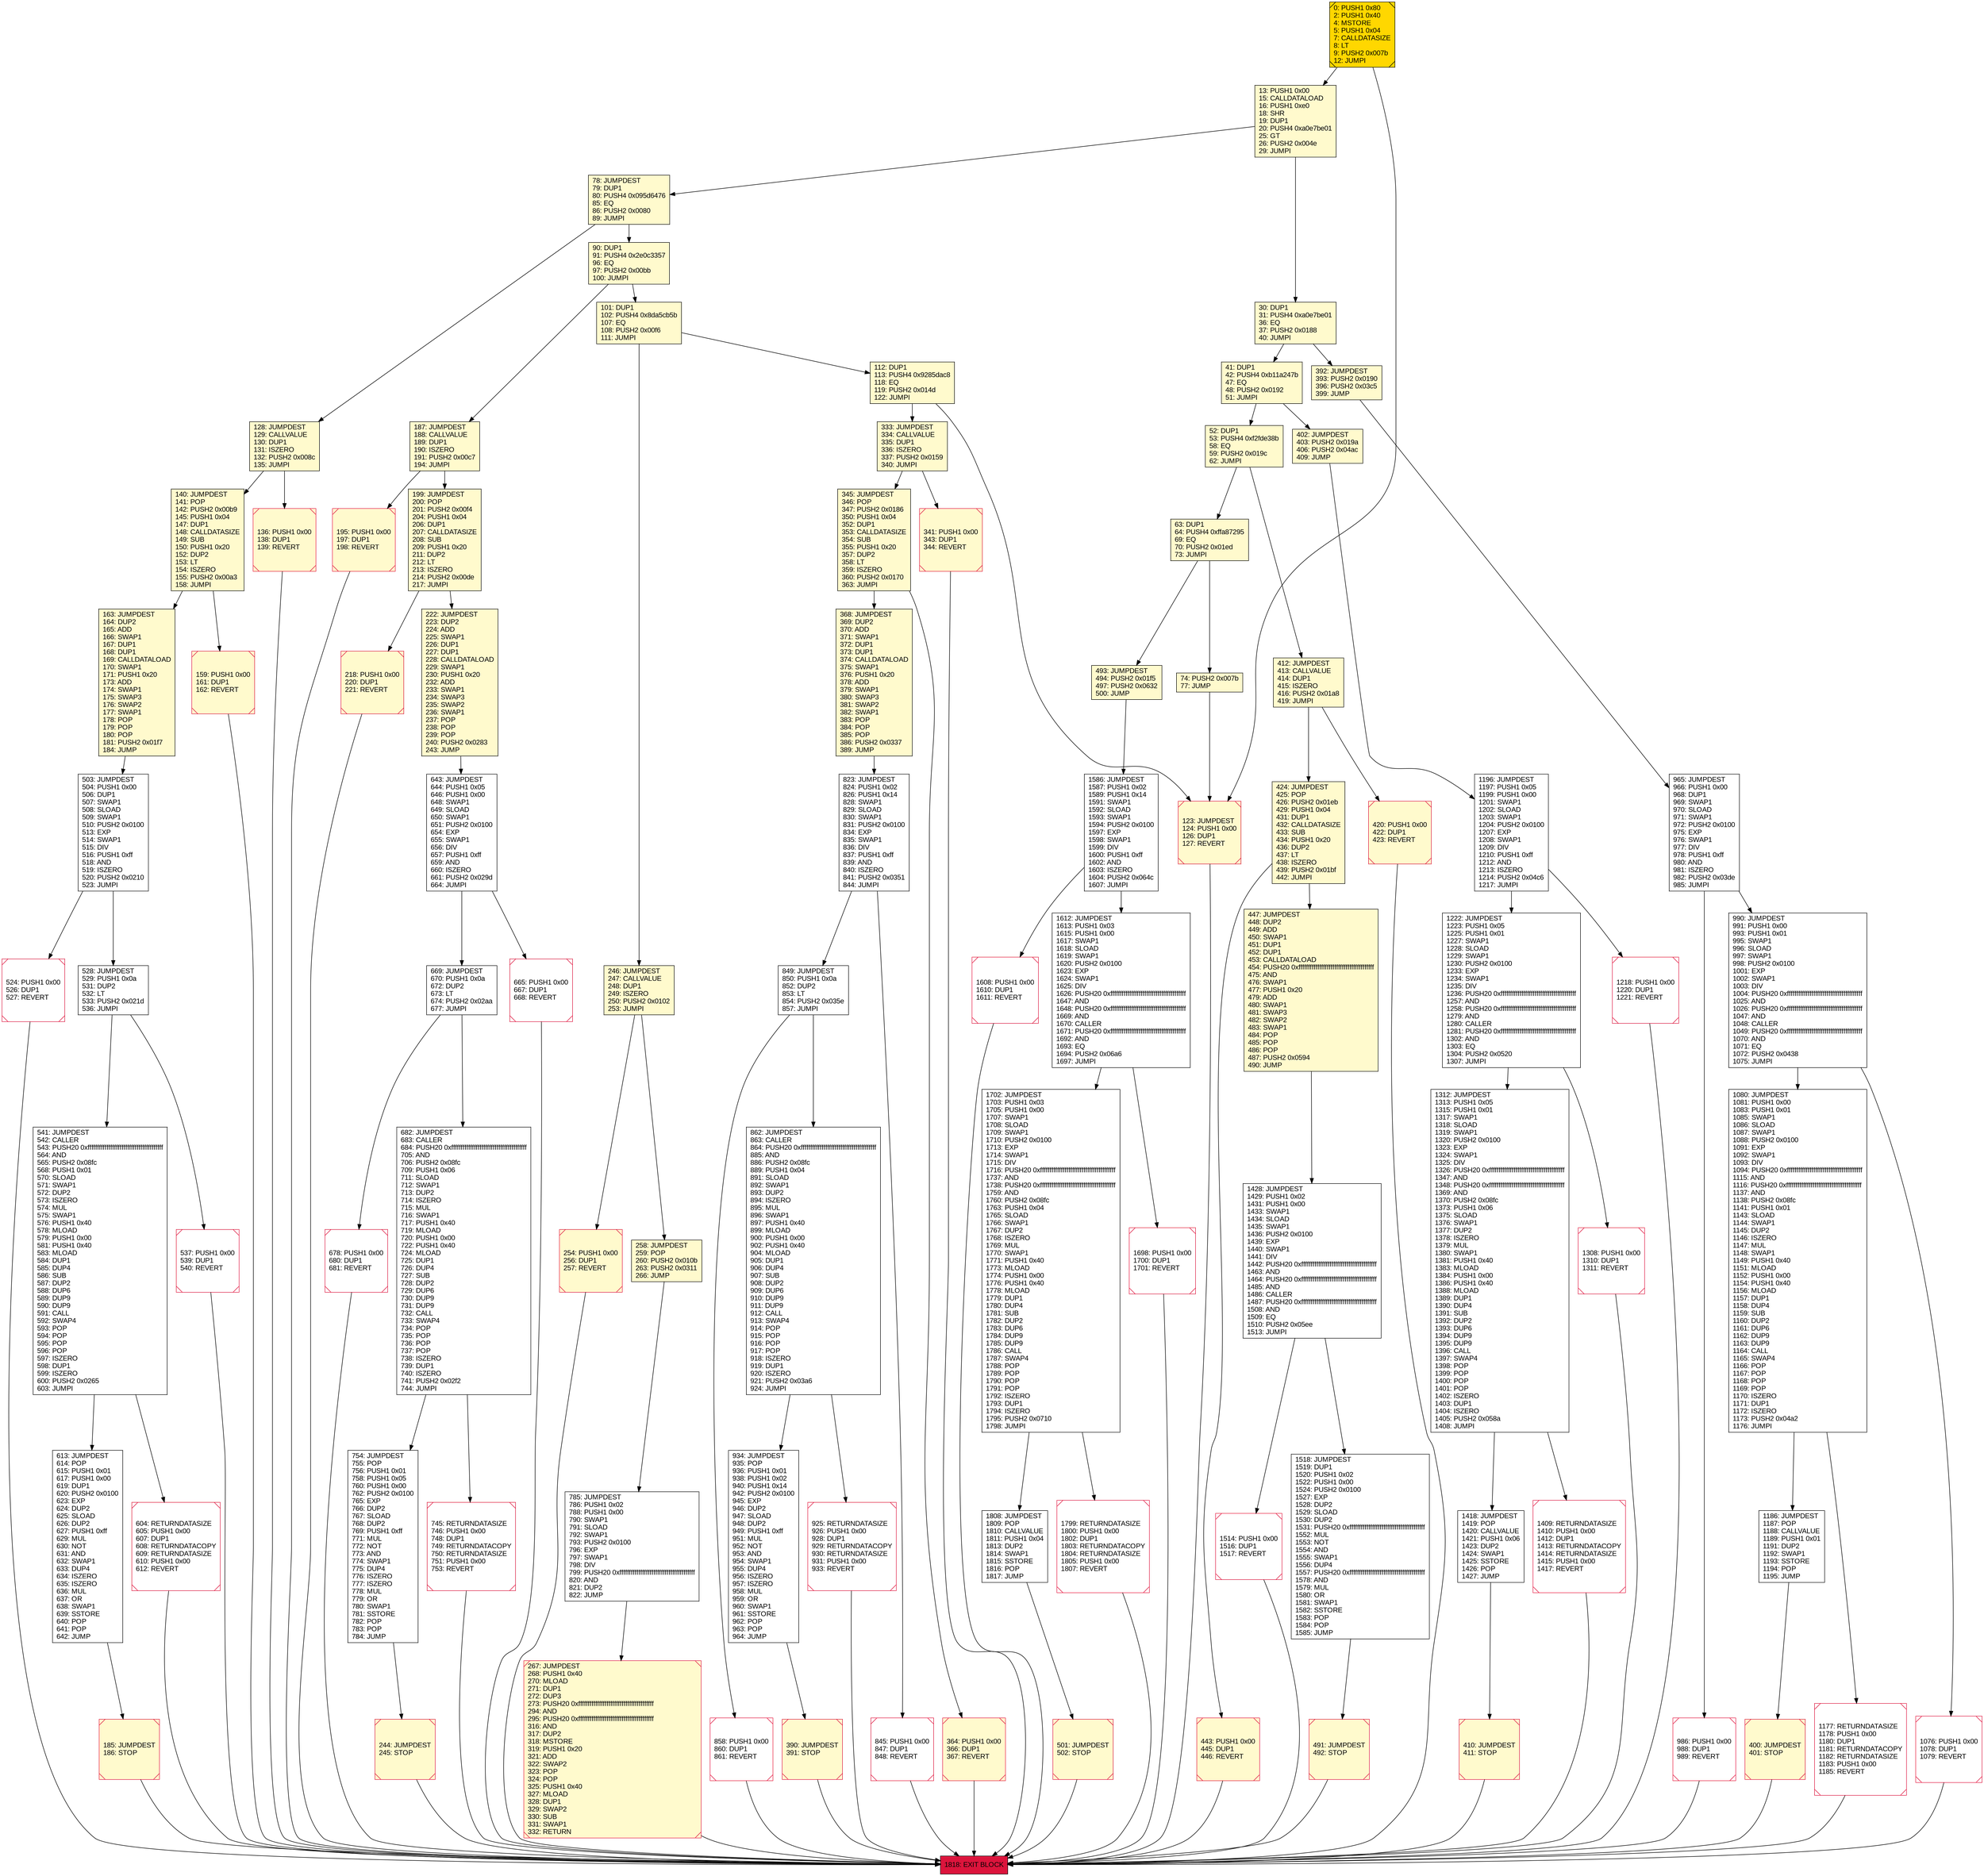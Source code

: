 digraph G {
bgcolor=transparent rankdir=UD;
node [shape=box style=filled color=black fillcolor=white fontname=arial fontcolor=black];
78 [label="78: JUMPDEST\l79: DUP1\l80: PUSH4 0x095d6476\l85: EQ\l86: PUSH2 0x0080\l89: JUMPI\l" fillcolor=lemonchiffon ];
1177 [label="1177: RETURNDATASIZE\l1178: PUSH1 0x00\l1180: DUP1\l1181: RETURNDATACOPY\l1182: RETURNDATASIZE\l1183: PUSH1 0x00\l1185: REVERT\l" shape=Msquare color=crimson ];
1698 [label="1698: PUSH1 0x00\l1700: DUP1\l1701: REVERT\l" shape=Msquare color=crimson ];
400 [label="400: JUMPDEST\l401: STOP\l" fillcolor=lemonchiffon shape=Msquare color=crimson ];
1222 [label="1222: JUMPDEST\l1223: PUSH1 0x05\l1225: PUSH1 0x01\l1227: SWAP1\l1228: SLOAD\l1229: SWAP1\l1230: PUSH2 0x0100\l1233: EXP\l1234: SWAP1\l1235: DIV\l1236: PUSH20 0xffffffffffffffffffffffffffffffffffffffff\l1257: AND\l1258: PUSH20 0xffffffffffffffffffffffffffffffffffffffff\l1279: AND\l1280: CALLER\l1281: PUSH20 0xffffffffffffffffffffffffffffffffffffffff\l1302: AND\l1303: EQ\l1304: PUSH2 0x0520\l1307: JUMPI\l" ];
420 [label="420: PUSH1 0x00\l422: DUP1\l423: REVERT\l" fillcolor=lemonchiffon shape=Msquare color=crimson ];
925 [label="925: RETURNDATASIZE\l926: PUSH1 0x00\l928: DUP1\l929: RETURNDATACOPY\l930: RETURNDATASIZE\l931: PUSH1 0x00\l933: REVERT\l" shape=Msquare color=crimson ];
678 [label="678: PUSH1 0x00\l680: DUP1\l681: REVERT\l" shape=Msquare color=crimson ];
754 [label="754: JUMPDEST\l755: POP\l756: PUSH1 0x01\l758: PUSH1 0x05\l760: PUSH1 0x00\l762: PUSH2 0x0100\l765: EXP\l766: DUP2\l767: SLOAD\l768: DUP2\l769: PUSH1 0xff\l771: MUL\l772: NOT\l773: AND\l774: SWAP1\l775: DUP4\l776: ISZERO\l777: ISZERO\l778: MUL\l779: OR\l780: SWAP1\l781: SSTORE\l782: POP\l783: POP\l784: JUMP\l" ];
990 [label="990: JUMPDEST\l991: PUSH1 0x00\l993: PUSH1 0x01\l995: SWAP1\l996: SLOAD\l997: SWAP1\l998: PUSH2 0x0100\l1001: EXP\l1002: SWAP1\l1003: DIV\l1004: PUSH20 0xffffffffffffffffffffffffffffffffffffffff\l1025: AND\l1026: PUSH20 0xffffffffffffffffffffffffffffffffffffffff\l1047: AND\l1048: CALLER\l1049: PUSH20 0xffffffffffffffffffffffffffffffffffffffff\l1070: AND\l1071: EQ\l1072: PUSH2 0x0438\l1075: JUMPI\l" ];
1612 [label="1612: JUMPDEST\l1613: PUSH1 0x03\l1615: PUSH1 0x00\l1617: SWAP1\l1618: SLOAD\l1619: SWAP1\l1620: PUSH2 0x0100\l1623: EXP\l1624: SWAP1\l1625: DIV\l1626: PUSH20 0xffffffffffffffffffffffffffffffffffffffff\l1647: AND\l1648: PUSH20 0xffffffffffffffffffffffffffffffffffffffff\l1669: AND\l1670: CALLER\l1671: PUSH20 0xffffffffffffffffffffffffffffffffffffffff\l1692: AND\l1693: EQ\l1694: PUSH2 0x06a6\l1697: JUMPI\l" ];
412 [label="412: JUMPDEST\l413: CALLVALUE\l414: DUP1\l415: ISZERO\l416: PUSH2 0x01a8\l419: JUMPI\l" fillcolor=lemonchiffon ];
1196 [label="1196: JUMPDEST\l1197: PUSH1 0x05\l1199: PUSH1 0x00\l1201: SWAP1\l1202: SLOAD\l1203: SWAP1\l1204: PUSH2 0x0100\l1207: EXP\l1208: SWAP1\l1209: DIV\l1210: PUSH1 0xff\l1212: AND\l1213: ISZERO\l1214: PUSH2 0x04c6\l1217: JUMPI\l" ];
410 [label="410: JUMPDEST\l411: STOP\l" fillcolor=lemonchiffon shape=Msquare color=crimson ];
1808 [label="1808: JUMPDEST\l1809: POP\l1810: CALLVALUE\l1811: PUSH1 0x04\l1813: DUP2\l1814: SWAP1\l1815: SSTORE\l1816: POP\l1817: JUMP\l" ];
222 [label="222: JUMPDEST\l223: DUP2\l224: ADD\l225: SWAP1\l226: DUP1\l227: DUP1\l228: CALLDATALOAD\l229: SWAP1\l230: PUSH1 0x20\l232: ADD\l233: SWAP1\l234: SWAP3\l235: SWAP2\l236: SWAP1\l237: POP\l238: POP\l239: POP\l240: PUSH2 0x0283\l243: JUMP\l" fillcolor=lemonchiffon ];
390 [label="390: JUMPDEST\l391: STOP\l" fillcolor=lemonchiffon shape=Msquare color=crimson ];
368 [label="368: JUMPDEST\l369: DUP2\l370: ADD\l371: SWAP1\l372: DUP1\l373: DUP1\l374: CALLDATALOAD\l375: SWAP1\l376: PUSH1 0x20\l378: ADD\l379: SWAP1\l380: SWAP3\l381: SWAP2\l382: SWAP1\l383: POP\l384: POP\l385: POP\l386: PUSH2 0x0337\l389: JUMP\l" fillcolor=lemonchiffon ];
0 [label="0: PUSH1 0x80\l2: PUSH1 0x40\l4: MSTORE\l5: PUSH1 0x04\l7: CALLDATASIZE\l8: LT\l9: PUSH2 0x007b\l12: JUMPI\l" fillcolor=lemonchiffon shape=Msquare fillcolor=gold ];
74 [label="74: PUSH2 0x007b\l77: JUMP\l" fillcolor=lemonchiffon ];
1076 [label="1076: PUSH1 0x00\l1078: DUP1\l1079: REVERT\l" shape=Msquare color=crimson ];
849 [label="849: JUMPDEST\l850: PUSH1 0x0a\l852: DUP2\l853: LT\l854: PUSH2 0x035e\l857: JUMPI\l" ];
1818 [label="1818: EXIT BLOCK\l" fillcolor=crimson ];
443 [label="443: PUSH1 0x00\l445: DUP1\l446: REVERT\l" fillcolor=lemonchiffon shape=Msquare color=crimson ];
1409 [label="1409: RETURNDATASIZE\l1410: PUSH1 0x00\l1412: DUP1\l1413: RETURNDATACOPY\l1414: RETURNDATASIZE\l1415: PUSH1 0x00\l1417: REVERT\l" shape=Msquare color=crimson ];
1799 [label="1799: RETURNDATASIZE\l1800: PUSH1 0x00\l1802: DUP1\l1803: RETURNDATACOPY\l1804: RETURNDATASIZE\l1805: PUSH1 0x00\l1807: REVERT\l" shape=Msquare color=crimson ];
41 [label="41: DUP1\l42: PUSH4 0xb11a247b\l47: EQ\l48: PUSH2 0x0192\l51: JUMPI\l" fillcolor=lemonchiffon ];
669 [label="669: JUMPDEST\l670: PUSH1 0x0a\l672: DUP2\l673: LT\l674: PUSH2 0x02aa\l677: JUMPI\l" ];
187 [label="187: JUMPDEST\l188: CALLVALUE\l189: DUP1\l190: ISZERO\l191: PUSH2 0x00c7\l194: JUMPI\l" fillcolor=lemonchiffon ];
613 [label="613: JUMPDEST\l614: POP\l615: PUSH1 0x01\l617: PUSH1 0x00\l619: DUP1\l620: PUSH2 0x0100\l623: EXP\l624: DUP2\l625: SLOAD\l626: DUP2\l627: PUSH1 0xff\l629: MUL\l630: NOT\l631: AND\l632: SWAP1\l633: DUP4\l634: ISZERO\l635: ISZERO\l636: MUL\l637: OR\l638: SWAP1\l639: SSTORE\l640: POP\l641: POP\l642: JUMP\l" ];
1080 [label="1080: JUMPDEST\l1081: PUSH1 0x00\l1083: PUSH1 0x01\l1085: SWAP1\l1086: SLOAD\l1087: SWAP1\l1088: PUSH2 0x0100\l1091: EXP\l1092: SWAP1\l1093: DIV\l1094: PUSH20 0xffffffffffffffffffffffffffffffffffffffff\l1115: AND\l1116: PUSH20 0xffffffffffffffffffffffffffffffffffffffff\l1137: AND\l1138: PUSH2 0x08fc\l1141: PUSH1 0x01\l1143: SLOAD\l1144: SWAP1\l1145: DUP2\l1146: ISZERO\l1147: MUL\l1148: SWAP1\l1149: PUSH1 0x40\l1151: MLOAD\l1152: PUSH1 0x00\l1154: PUSH1 0x40\l1156: MLOAD\l1157: DUP1\l1158: DUP4\l1159: SUB\l1160: DUP2\l1161: DUP6\l1162: DUP9\l1163: DUP9\l1164: CALL\l1165: SWAP4\l1166: POP\l1167: POP\l1168: POP\l1169: POP\l1170: ISZERO\l1171: DUP1\l1172: ISZERO\l1173: PUSH2 0x04a2\l1176: JUMPI\l" ];
934 [label="934: JUMPDEST\l935: POP\l936: PUSH1 0x01\l938: PUSH1 0x02\l940: PUSH1 0x14\l942: PUSH2 0x0100\l945: EXP\l946: DUP2\l947: SLOAD\l948: DUP2\l949: PUSH1 0xff\l951: MUL\l952: NOT\l953: AND\l954: SWAP1\l955: DUP4\l956: ISZERO\l957: ISZERO\l958: MUL\l959: OR\l960: SWAP1\l961: SSTORE\l962: POP\l963: POP\l964: JUMP\l" ];
90 [label="90: DUP1\l91: PUSH4 0x2e0c3357\l96: EQ\l97: PUSH2 0x00bb\l100: JUMPI\l" fillcolor=lemonchiffon ];
136 [label="136: PUSH1 0x00\l138: DUP1\l139: REVERT\l" fillcolor=lemonchiffon shape=Msquare color=crimson ];
1518 [label="1518: JUMPDEST\l1519: DUP1\l1520: PUSH1 0x02\l1522: PUSH1 0x00\l1524: PUSH2 0x0100\l1527: EXP\l1528: DUP2\l1529: SLOAD\l1530: DUP2\l1531: PUSH20 0xffffffffffffffffffffffffffffffffffffffff\l1552: MUL\l1553: NOT\l1554: AND\l1555: SWAP1\l1556: DUP4\l1557: PUSH20 0xffffffffffffffffffffffffffffffffffffffff\l1578: AND\l1579: MUL\l1580: OR\l1581: SWAP1\l1582: SSTORE\l1583: POP\l1584: POP\l1585: JUMP\l" ];
13 [label="13: PUSH1 0x00\l15: CALLDATALOAD\l16: PUSH1 0xe0\l18: SHR\l19: DUP1\l20: PUSH4 0xa0e7be01\l25: GT\l26: PUSH2 0x004e\l29: JUMPI\l" fillcolor=lemonchiffon ];
185 [label="185: JUMPDEST\l186: STOP\l" fillcolor=lemonchiffon shape=Msquare color=crimson ];
1428 [label="1428: JUMPDEST\l1429: PUSH1 0x02\l1431: PUSH1 0x00\l1433: SWAP1\l1434: SLOAD\l1435: SWAP1\l1436: PUSH2 0x0100\l1439: EXP\l1440: SWAP1\l1441: DIV\l1442: PUSH20 0xffffffffffffffffffffffffffffffffffffffff\l1463: AND\l1464: PUSH20 0xffffffffffffffffffffffffffffffffffffffff\l1485: AND\l1486: CALLER\l1487: PUSH20 0xffffffffffffffffffffffffffffffffffffffff\l1508: AND\l1509: EQ\l1510: PUSH2 0x05ee\l1513: JUMPI\l" ];
524 [label="524: PUSH1 0x00\l526: DUP1\l527: REVERT\l" shape=Msquare color=crimson ];
643 [label="643: JUMPDEST\l644: PUSH1 0x05\l646: PUSH1 0x00\l648: SWAP1\l649: SLOAD\l650: SWAP1\l651: PUSH2 0x0100\l654: EXP\l655: SWAP1\l656: DIV\l657: PUSH1 0xff\l659: AND\l660: ISZERO\l661: PUSH2 0x029d\l664: JUMPI\l" ];
493 [label="493: JUMPDEST\l494: PUSH2 0x01f5\l497: PUSH2 0x0632\l500: JUMP\l" fillcolor=lemonchiffon ];
392 [label="392: JUMPDEST\l393: PUSH2 0x0190\l396: PUSH2 0x03c5\l399: JUMP\l" fillcolor=lemonchiffon ];
52 [label="52: DUP1\l53: PUSH4 0xf2fde38b\l58: EQ\l59: PUSH2 0x019c\l62: JUMPI\l" fillcolor=lemonchiffon ];
63 [label="63: DUP1\l64: PUSH4 0xffa87295\l69: EQ\l70: PUSH2 0x01ed\l73: JUMPI\l" fillcolor=lemonchiffon ];
30 [label="30: DUP1\l31: PUSH4 0xa0e7be01\l36: EQ\l37: PUSH2 0x0188\l40: JUMPI\l" fillcolor=lemonchiffon ];
537 [label="537: PUSH1 0x00\l539: DUP1\l540: REVERT\l" shape=Msquare color=crimson ];
665 [label="665: PUSH1 0x00\l667: DUP1\l668: REVERT\l" shape=Msquare color=crimson ];
333 [label="333: JUMPDEST\l334: CALLVALUE\l335: DUP1\l336: ISZERO\l337: PUSH2 0x0159\l340: JUMPI\l" fillcolor=lemonchiffon ];
785 [label="785: JUMPDEST\l786: PUSH1 0x02\l788: PUSH1 0x00\l790: SWAP1\l791: SLOAD\l792: SWAP1\l793: PUSH2 0x0100\l796: EXP\l797: SWAP1\l798: DIV\l799: PUSH20 0xffffffffffffffffffffffffffffffffffffffff\l820: AND\l821: DUP2\l822: JUMP\l" ];
424 [label="424: JUMPDEST\l425: POP\l426: PUSH2 0x01eb\l429: PUSH1 0x04\l431: DUP1\l432: CALLDATASIZE\l433: SUB\l434: PUSH1 0x20\l436: DUP2\l437: LT\l438: ISZERO\l439: PUSH2 0x01bf\l442: JUMPI\l" fillcolor=lemonchiffon ];
128 [label="128: JUMPDEST\l129: CALLVALUE\l130: DUP1\l131: ISZERO\l132: PUSH2 0x008c\l135: JUMPI\l" fillcolor=lemonchiffon ];
541 [label="541: JUMPDEST\l542: CALLER\l543: PUSH20 0xffffffffffffffffffffffffffffffffffffffff\l564: AND\l565: PUSH2 0x08fc\l568: PUSH1 0x01\l570: SLOAD\l571: SWAP1\l572: DUP2\l573: ISZERO\l574: MUL\l575: SWAP1\l576: PUSH1 0x40\l578: MLOAD\l579: PUSH1 0x00\l581: PUSH1 0x40\l583: MLOAD\l584: DUP1\l585: DUP4\l586: SUB\l587: DUP2\l588: DUP6\l589: DUP9\l590: DUP9\l591: CALL\l592: SWAP4\l593: POP\l594: POP\l595: POP\l596: POP\l597: ISZERO\l598: DUP1\l599: ISZERO\l600: PUSH2 0x0265\l603: JUMPI\l" ];
1308 [label="1308: PUSH1 0x00\l1310: DUP1\l1311: REVERT\l" shape=Msquare color=crimson ];
159 [label="159: PUSH1 0x00\l161: DUP1\l162: REVERT\l" fillcolor=lemonchiffon shape=Msquare color=crimson ];
140 [label="140: JUMPDEST\l141: POP\l142: PUSH2 0x00b9\l145: PUSH1 0x04\l147: DUP1\l148: CALLDATASIZE\l149: SUB\l150: PUSH1 0x20\l152: DUP2\l153: LT\l154: ISZERO\l155: PUSH2 0x00a3\l158: JUMPI\l" fillcolor=lemonchiffon ];
1418 [label="1418: JUMPDEST\l1419: POP\l1420: CALLVALUE\l1421: PUSH1 0x06\l1423: DUP2\l1424: SWAP1\l1425: SSTORE\l1426: POP\l1427: JUMP\l" ];
345 [label="345: JUMPDEST\l346: POP\l347: PUSH2 0x0186\l350: PUSH1 0x04\l352: DUP1\l353: CALLDATASIZE\l354: SUB\l355: PUSH1 0x20\l357: DUP2\l358: LT\l359: ISZERO\l360: PUSH2 0x0170\l363: JUMPI\l" fillcolor=lemonchiffon ];
604 [label="604: RETURNDATASIZE\l605: PUSH1 0x00\l607: DUP1\l608: RETURNDATACOPY\l609: RETURNDATASIZE\l610: PUSH1 0x00\l612: REVERT\l" shape=Msquare color=crimson ];
1702 [label="1702: JUMPDEST\l1703: PUSH1 0x03\l1705: PUSH1 0x00\l1707: SWAP1\l1708: SLOAD\l1709: SWAP1\l1710: PUSH2 0x0100\l1713: EXP\l1714: SWAP1\l1715: DIV\l1716: PUSH20 0xffffffffffffffffffffffffffffffffffffffff\l1737: AND\l1738: PUSH20 0xffffffffffffffffffffffffffffffffffffffff\l1759: AND\l1760: PUSH2 0x08fc\l1763: PUSH1 0x04\l1765: SLOAD\l1766: SWAP1\l1767: DUP2\l1768: ISZERO\l1769: MUL\l1770: SWAP1\l1771: PUSH1 0x40\l1773: MLOAD\l1774: PUSH1 0x00\l1776: PUSH1 0x40\l1778: MLOAD\l1779: DUP1\l1780: DUP4\l1781: SUB\l1782: DUP2\l1783: DUP6\l1784: DUP9\l1785: DUP9\l1786: CALL\l1787: SWAP4\l1788: POP\l1789: POP\l1790: POP\l1791: POP\l1792: ISZERO\l1793: DUP1\l1794: ISZERO\l1795: PUSH2 0x0710\l1798: JUMPI\l" ];
101 [label="101: DUP1\l102: PUSH4 0x8da5cb5b\l107: EQ\l108: PUSH2 0x00f6\l111: JUMPI\l" fillcolor=lemonchiffon ];
1514 [label="1514: PUSH1 0x00\l1516: DUP1\l1517: REVERT\l" shape=Msquare color=crimson ];
258 [label="258: JUMPDEST\l259: POP\l260: PUSH2 0x010b\l263: PUSH2 0x0311\l266: JUMP\l" fillcolor=lemonchiffon ];
364 [label="364: PUSH1 0x00\l366: DUP1\l367: REVERT\l" fillcolor=lemonchiffon shape=Msquare color=crimson ];
447 [label="447: JUMPDEST\l448: DUP2\l449: ADD\l450: SWAP1\l451: DUP1\l452: DUP1\l453: CALLDATALOAD\l454: PUSH20 0xffffffffffffffffffffffffffffffffffffffff\l475: AND\l476: SWAP1\l477: PUSH1 0x20\l479: ADD\l480: SWAP1\l481: SWAP3\l482: SWAP2\l483: SWAP1\l484: POP\l485: POP\l486: POP\l487: PUSH2 0x0594\l490: JUMP\l" fillcolor=lemonchiffon ];
862 [label="862: JUMPDEST\l863: CALLER\l864: PUSH20 0xffffffffffffffffffffffffffffffffffffffff\l885: AND\l886: PUSH2 0x08fc\l889: PUSH1 0x04\l891: SLOAD\l892: SWAP1\l893: DUP2\l894: ISZERO\l895: MUL\l896: SWAP1\l897: PUSH1 0x40\l899: MLOAD\l900: PUSH1 0x00\l902: PUSH1 0x40\l904: MLOAD\l905: DUP1\l906: DUP4\l907: SUB\l908: DUP2\l909: DUP6\l910: DUP9\l911: DUP9\l912: CALL\l913: SWAP4\l914: POP\l915: POP\l916: POP\l917: POP\l918: ISZERO\l919: DUP1\l920: ISZERO\l921: PUSH2 0x03a6\l924: JUMPI\l" ];
1186 [label="1186: JUMPDEST\l1187: POP\l1188: CALLVALUE\l1189: PUSH1 0x01\l1191: DUP2\l1192: SWAP1\l1193: SSTORE\l1194: POP\l1195: JUMP\l" ];
682 [label="682: JUMPDEST\l683: CALLER\l684: PUSH20 0xffffffffffffffffffffffffffffffffffffffff\l705: AND\l706: PUSH2 0x08fc\l709: PUSH1 0x06\l711: SLOAD\l712: SWAP1\l713: DUP2\l714: ISZERO\l715: MUL\l716: SWAP1\l717: PUSH1 0x40\l719: MLOAD\l720: PUSH1 0x00\l722: PUSH1 0x40\l724: MLOAD\l725: DUP1\l726: DUP4\l727: SUB\l728: DUP2\l729: DUP6\l730: DUP9\l731: DUP9\l732: CALL\l733: SWAP4\l734: POP\l735: POP\l736: POP\l737: POP\l738: ISZERO\l739: DUP1\l740: ISZERO\l741: PUSH2 0x02f2\l744: JUMPI\l" ];
267 [label="267: JUMPDEST\l268: PUSH1 0x40\l270: MLOAD\l271: DUP1\l272: DUP3\l273: PUSH20 0xffffffffffffffffffffffffffffffffffffffff\l294: AND\l295: PUSH20 0xffffffffffffffffffffffffffffffffffffffff\l316: AND\l317: DUP2\l318: MSTORE\l319: PUSH1 0x20\l321: ADD\l322: SWAP2\l323: POP\l324: POP\l325: PUSH1 0x40\l327: MLOAD\l328: DUP1\l329: SWAP2\l330: SUB\l331: SWAP1\l332: RETURN\l" fillcolor=lemonchiffon shape=Msquare color=crimson ];
1586 [label="1586: JUMPDEST\l1587: PUSH1 0x02\l1589: PUSH1 0x14\l1591: SWAP1\l1592: SLOAD\l1593: SWAP1\l1594: PUSH2 0x0100\l1597: EXP\l1598: SWAP1\l1599: DIV\l1600: PUSH1 0xff\l1602: AND\l1603: ISZERO\l1604: PUSH2 0x064c\l1607: JUMPI\l" ];
965 [label="965: JUMPDEST\l966: PUSH1 0x00\l968: DUP1\l969: SWAP1\l970: SLOAD\l971: SWAP1\l972: PUSH2 0x0100\l975: EXP\l976: SWAP1\l977: DIV\l978: PUSH1 0xff\l980: AND\l981: ISZERO\l982: PUSH2 0x03de\l985: JUMPI\l" ];
503 [label="503: JUMPDEST\l504: PUSH1 0x00\l506: DUP1\l507: SWAP1\l508: SLOAD\l509: SWAP1\l510: PUSH2 0x0100\l513: EXP\l514: SWAP1\l515: DIV\l516: PUSH1 0xff\l518: AND\l519: ISZERO\l520: PUSH2 0x0210\l523: JUMPI\l" ];
823 [label="823: JUMPDEST\l824: PUSH1 0x02\l826: PUSH1 0x14\l828: SWAP1\l829: SLOAD\l830: SWAP1\l831: PUSH2 0x0100\l834: EXP\l835: SWAP1\l836: DIV\l837: PUSH1 0xff\l839: AND\l840: ISZERO\l841: PUSH2 0x0351\l844: JUMPI\l" ];
254 [label="254: PUSH1 0x00\l256: DUP1\l257: REVERT\l" fillcolor=lemonchiffon shape=Msquare color=crimson ];
112 [label="112: DUP1\l113: PUSH4 0x9285dac8\l118: EQ\l119: PUSH2 0x014d\l122: JUMPI\l" fillcolor=lemonchiffon ];
244 [label="244: JUMPDEST\l245: STOP\l" fillcolor=lemonchiffon shape=Msquare color=crimson ];
501 [label="501: JUMPDEST\l502: STOP\l" fillcolor=lemonchiffon shape=Msquare color=crimson ];
195 [label="195: PUSH1 0x00\l197: DUP1\l198: REVERT\l" fillcolor=lemonchiffon shape=Msquare color=crimson ];
199 [label="199: JUMPDEST\l200: POP\l201: PUSH2 0x00f4\l204: PUSH1 0x04\l206: DUP1\l207: CALLDATASIZE\l208: SUB\l209: PUSH1 0x20\l211: DUP2\l212: LT\l213: ISZERO\l214: PUSH2 0x00de\l217: JUMPI\l" fillcolor=lemonchiffon ];
1218 [label="1218: PUSH1 0x00\l1220: DUP1\l1221: REVERT\l" shape=Msquare color=crimson ];
528 [label="528: JUMPDEST\l529: PUSH1 0x0a\l531: DUP2\l532: LT\l533: PUSH2 0x021d\l536: JUMPI\l" ];
1608 [label="1608: PUSH1 0x00\l1610: DUP1\l1611: REVERT\l" shape=Msquare color=crimson ];
246 [label="246: JUMPDEST\l247: CALLVALUE\l248: DUP1\l249: ISZERO\l250: PUSH2 0x0102\l253: JUMPI\l" fillcolor=lemonchiffon ];
845 [label="845: PUSH1 0x00\l847: DUP1\l848: REVERT\l" shape=Msquare color=crimson ];
402 [label="402: JUMPDEST\l403: PUSH2 0x019a\l406: PUSH2 0x04ac\l409: JUMP\l" fillcolor=lemonchiffon ];
745 [label="745: RETURNDATASIZE\l746: PUSH1 0x00\l748: DUP1\l749: RETURNDATACOPY\l750: RETURNDATASIZE\l751: PUSH1 0x00\l753: REVERT\l" shape=Msquare color=crimson ];
341 [label="341: PUSH1 0x00\l343: DUP1\l344: REVERT\l" fillcolor=lemonchiffon shape=Msquare color=crimson ];
163 [label="163: JUMPDEST\l164: DUP2\l165: ADD\l166: SWAP1\l167: DUP1\l168: DUP1\l169: CALLDATALOAD\l170: SWAP1\l171: PUSH1 0x20\l173: ADD\l174: SWAP1\l175: SWAP3\l176: SWAP2\l177: SWAP1\l178: POP\l179: POP\l180: POP\l181: PUSH2 0x01f7\l184: JUMP\l" fillcolor=lemonchiffon ];
1312 [label="1312: JUMPDEST\l1313: PUSH1 0x05\l1315: PUSH1 0x01\l1317: SWAP1\l1318: SLOAD\l1319: SWAP1\l1320: PUSH2 0x0100\l1323: EXP\l1324: SWAP1\l1325: DIV\l1326: PUSH20 0xffffffffffffffffffffffffffffffffffffffff\l1347: AND\l1348: PUSH20 0xffffffffffffffffffffffffffffffffffffffff\l1369: AND\l1370: PUSH2 0x08fc\l1373: PUSH1 0x06\l1375: SLOAD\l1376: SWAP1\l1377: DUP2\l1378: ISZERO\l1379: MUL\l1380: SWAP1\l1381: PUSH1 0x40\l1383: MLOAD\l1384: PUSH1 0x00\l1386: PUSH1 0x40\l1388: MLOAD\l1389: DUP1\l1390: DUP4\l1391: SUB\l1392: DUP2\l1393: DUP6\l1394: DUP9\l1395: DUP9\l1396: CALL\l1397: SWAP4\l1398: POP\l1399: POP\l1400: POP\l1401: POP\l1402: ISZERO\l1403: DUP1\l1404: ISZERO\l1405: PUSH2 0x058a\l1408: JUMPI\l" ];
218 [label="218: PUSH1 0x00\l220: DUP1\l221: REVERT\l" fillcolor=lemonchiffon shape=Msquare color=crimson ];
858 [label="858: PUSH1 0x00\l860: DUP1\l861: REVERT\l" shape=Msquare color=crimson ];
986 [label="986: PUSH1 0x00\l988: DUP1\l989: REVERT\l" shape=Msquare color=crimson ];
123 [label="123: JUMPDEST\l124: PUSH1 0x00\l126: DUP1\l127: REVERT\l" fillcolor=lemonchiffon shape=Msquare color=crimson ];
491 [label="491: JUMPDEST\l492: STOP\l" fillcolor=lemonchiffon shape=Msquare color=crimson ];
443 -> 1818;
52 -> 63;
1799 -> 1818;
90 -> 187;
390 -> 1818;
412 -> 420;
1612 -> 1698;
30 -> 392;
613 -> 185;
410 -> 1818;
13 -> 30;
128 -> 136;
63 -> 493;
669 -> 678;
1698 -> 1818;
678 -> 1818;
112 -> 123;
400 -> 1818;
420 -> 1818;
541 -> 613;
990 -> 1076;
424 -> 443;
1080 -> 1177;
101 -> 246;
665 -> 1818;
159 -> 1818;
682 -> 745;
246 -> 258;
990 -> 1080;
163 -> 503;
13 -> 78;
41 -> 52;
823 -> 845;
1586 -> 1608;
136 -> 1818;
140 -> 163;
412 -> 424;
185 -> 1818;
1222 -> 1308;
1312 -> 1418;
78 -> 128;
187 -> 199;
267 -> 1818;
254 -> 1818;
1418 -> 410;
1514 -> 1818;
1186 -> 400;
965 -> 990;
345 -> 368;
862 -> 925;
528 -> 541;
112 -> 333;
604 -> 1818;
90 -> 101;
218 -> 1818;
986 -> 1818;
402 -> 1196;
123 -> 1818;
491 -> 1818;
1428 -> 1514;
754 -> 244;
74 -> 123;
424 -> 447;
1196 -> 1218;
1808 -> 501;
503 -> 524;
258 -> 785;
493 -> 1586;
195 -> 1818;
862 -> 934;
1218 -> 1818;
244 -> 1818;
501 -> 1818;
541 -> 604;
333 -> 345;
447 -> 1428;
1409 -> 1818;
1428 -> 1518;
1196 -> 1222;
345 -> 364;
1076 -> 1818;
643 -> 665;
199 -> 218;
1177 -> 1818;
925 -> 1818;
63 -> 74;
537 -> 1818;
965 -> 986;
30 -> 41;
1308 -> 1818;
101 -> 112;
78 -> 90;
643 -> 669;
246 -> 254;
524 -> 1818;
503 -> 528;
0 -> 13;
934 -> 390;
222 -> 643;
52 -> 412;
187 -> 195;
849 -> 862;
669 -> 682;
823 -> 849;
1612 -> 1702;
368 -> 823;
333 -> 341;
1586 -> 1612;
1518 -> 491;
1702 -> 1808;
364 -> 1818;
1702 -> 1799;
528 -> 537;
682 -> 754;
858 -> 1818;
785 -> 267;
1312 -> 1409;
392 -> 965;
745 -> 1818;
0 -> 123;
849 -> 858;
341 -> 1818;
199 -> 222;
41 -> 402;
1608 -> 1818;
1080 -> 1186;
845 -> 1818;
140 -> 159;
1222 -> 1312;
128 -> 140;
}